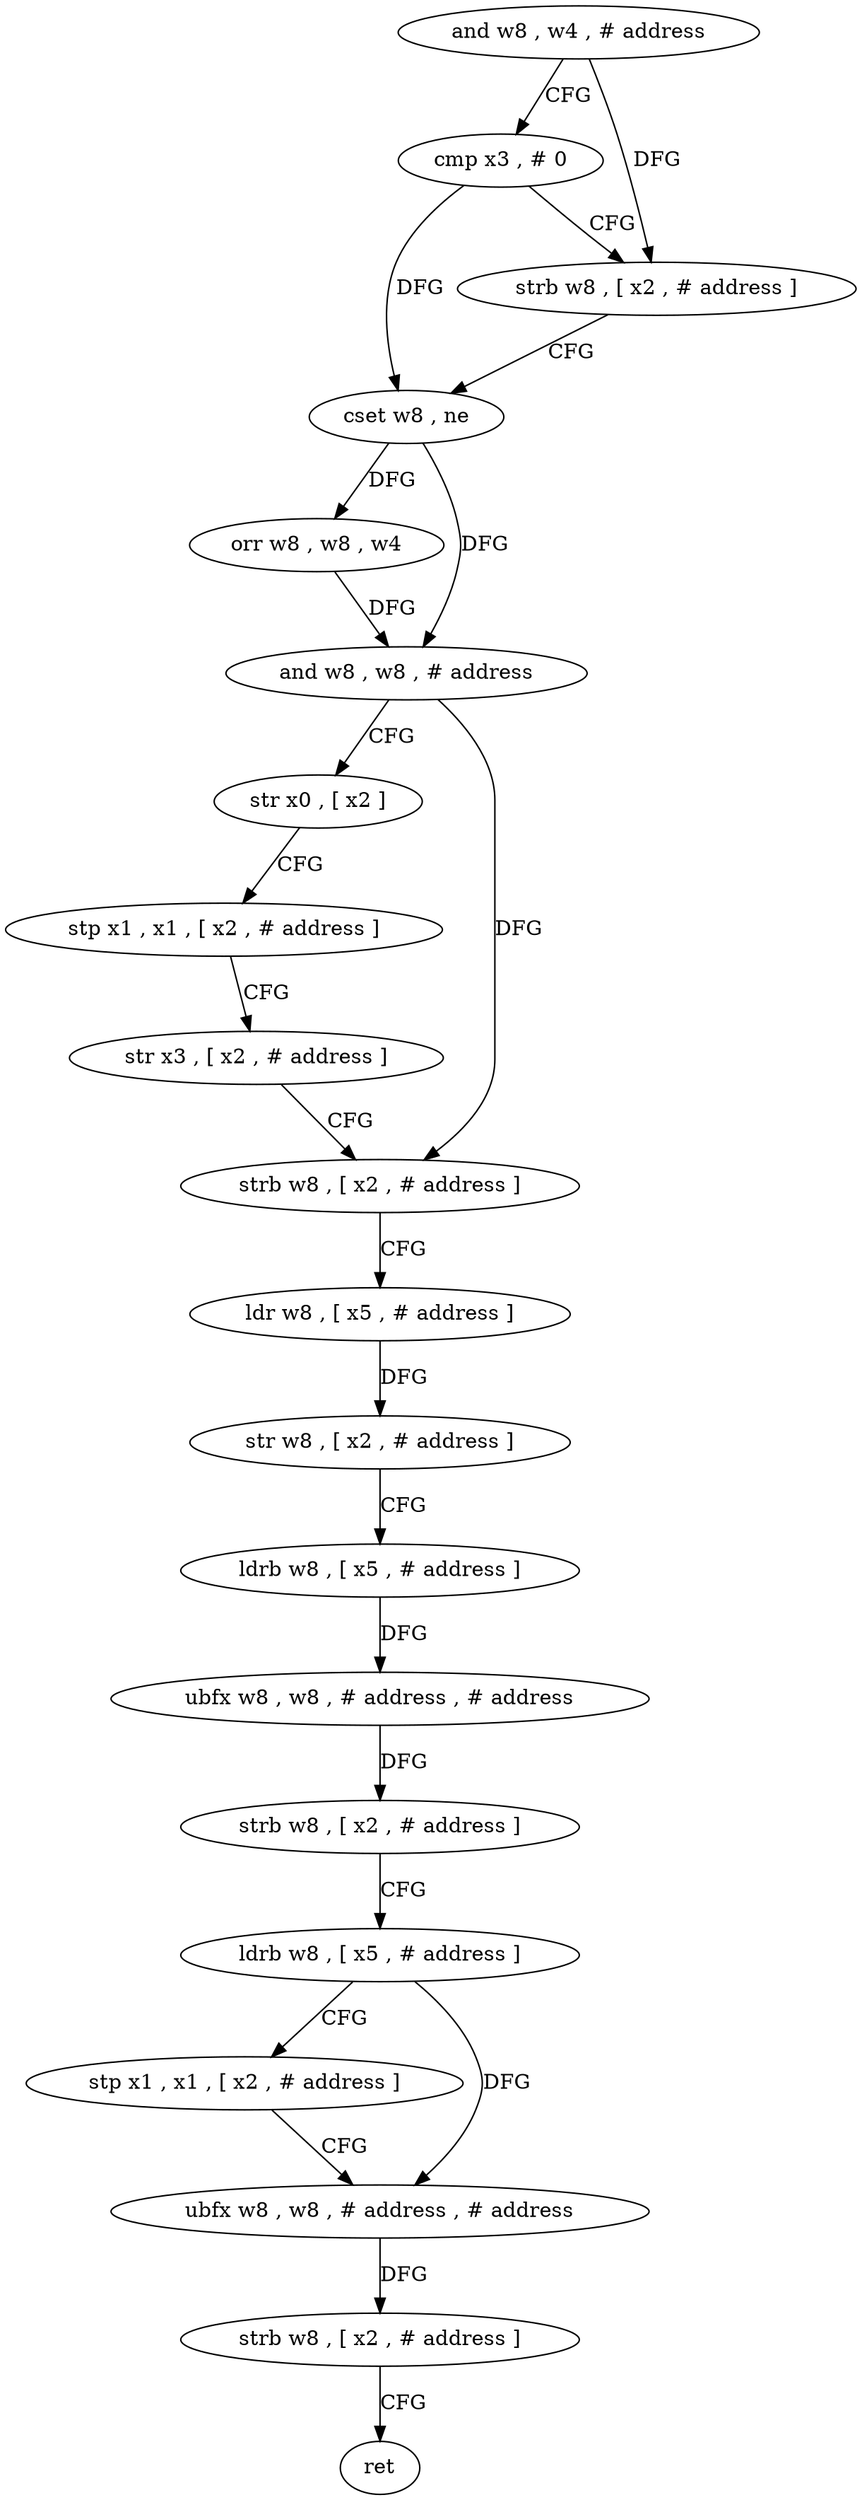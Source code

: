 digraph "func" {
"4224064" [label = "and w8 , w4 , # address" ]
"4224068" [label = "cmp x3 , # 0" ]
"4224072" [label = "strb w8 , [ x2 , # address ]" ]
"4224076" [label = "cset w8 , ne" ]
"4224080" [label = "orr w8 , w8 , w4" ]
"4224084" [label = "and w8 , w8 , # address" ]
"4224088" [label = "str x0 , [ x2 ]" ]
"4224092" [label = "stp x1 , x1 , [ x2 , # address ]" ]
"4224096" [label = "str x3 , [ x2 , # address ]" ]
"4224100" [label = "strb w8 , [ x2 , # address ]" ]
"4224104" [label = "ldr w8 , [ x5 , # address ]" ]
"4224108" [label = "str w8 , [ x2 , # address ]" ]
"4224112" [label = "ldrb w8 , [ x5 , # address ]" ]
"4224116" [label = "ubfx w8 , w8 , # address , # address" ]
"4224120" [label = "strb w8 , [ x2 , # address ]" ]
"4224124" [label = "ldrb w8 , [ x5 , # address ]" ]
"4224128" [label = "stp x1 , x1 , [ x2 , # address ]" ]
"4224132" [label = "ubfx w8 , w8 , # address , # address" ]
"4224136" [label = "strb w8 , [ x2 , # address ]" ]
"4224140" [label = "ret" ]
"4224064" -> "4224068" [ label = "CFG" ]
"4224064" -> "4224072" [ label = "DFG" ]
"4224068" -> "4224072" [ label = "CFG" ]
"4224068" -> "4224076" [ label = "DFG" ]
"4224072" -> "4224076" [ label = "CFG" ]
"4224076" -> "4224080" [ label = "DFG" ]
"4224076" -> "4224084" [ label = "DFG" ]
"4224080" -> "4224084" [ label = "DFG" ]
"4224084" -> "4224088" [ label = "CFG" ]
"4224084" -> "4224100" [ label = "DFG" ]
"4224088" -> "4224092" [ label = "CFG" ]
"4224092" -> "4224096" [ label = "CFG" ]
"4224096" -> "4224100" [ label = "CFG" ]
"4224100" -> "4224104" [ label = "CFG" ]
"4224104" -> "4224108" [ label = "DFG" ]
"4224108" -> "4224112" [ label = "CFG" ]
"4224112" -> "4224116" [ label = "DFG" ]
"4224116" -> "4224120" [ label = "DFG" ]
"4224120" -> "4224124" [ label = "CFG" ]
"4224124" -> "4224128" [ label = "CFG" ]
"4224124" -> "4224132" [ label = "DFG" ]
"4224128" -> "4224132" [ label = "CFG" ]
"4224132" -> "4224136" [ label = "DFG" ]
"4224136" -> "4224140" [ label = "CFG" ]
}
